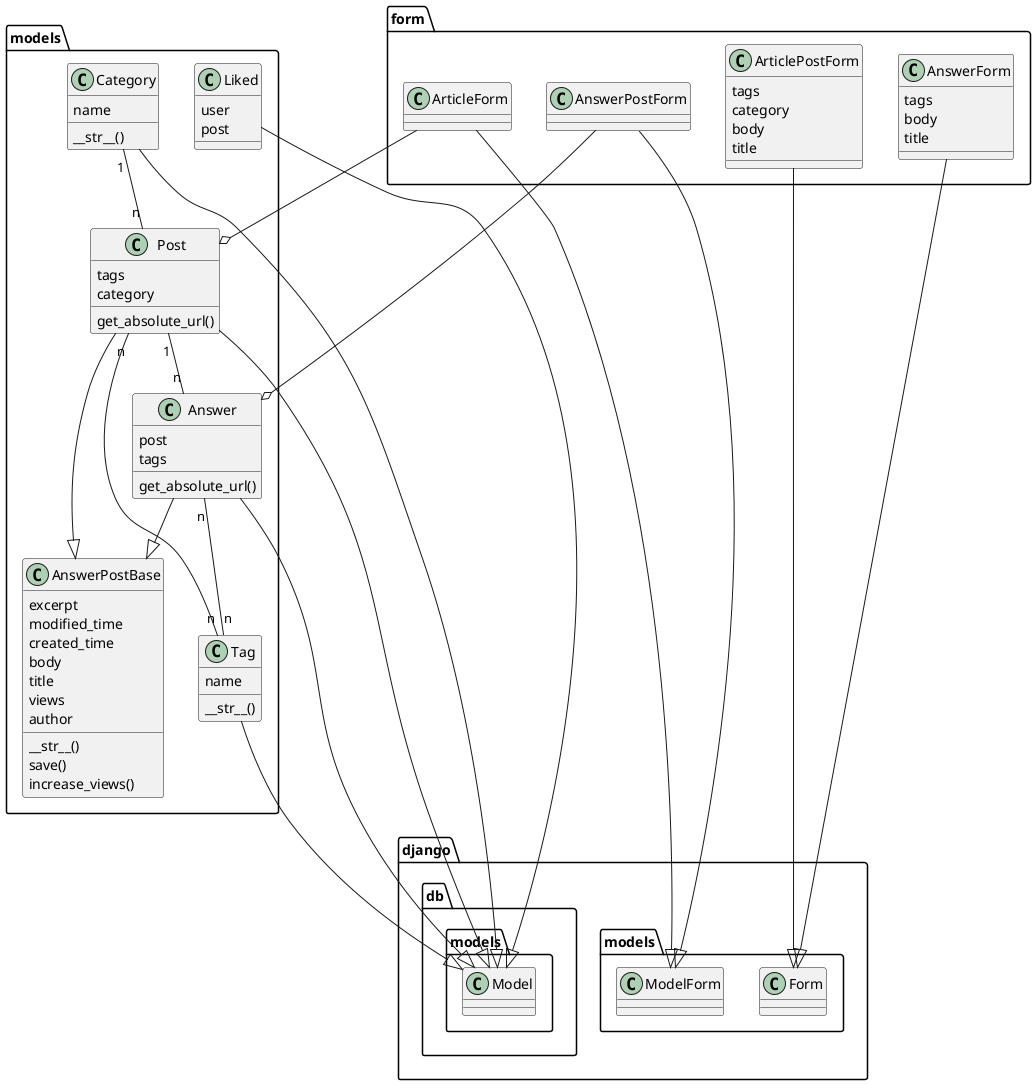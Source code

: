 @startuml blog-class

package django.models {
    class Form
    class ModelForm
}

package django.db.models {
    class Model
}

package models {
    class Category {
        name
        __str__()
    }
    class Tag {
        name
        __str__()
    }
    class AnswerPostBase {
        excerpt
        modified_time
        created_time
        body
        title
        views
        author
        __str__()
        save()
        increase_views()
    }
    class Post {
        tags
        category
        get_absolute_url()
    }
    class Answer {
        post
        tags
        get_absolute_url()
    }
    class Liked {
        user
        post
    }

    Post --|> AnswerPostBase
    Answer --|> AnswerPostBase

    Category "1" -- "n" Post
    Post "1" -- "n" Answer
    Post "n" -- "n" Tag
    Answer "n" -- "n" Tag


    Category --|> Model
    Liked --|> Model
    Answer --|> Model
    Post --|> Model
    Tag --|> Model
}


package form {
    class ArticlePostForm {
        tags
        category
        body
        title
    }
    class ArticleForm
    class AnswerForm {
        tags
        body
        title
    }
    class AnswerPostForm

    ArticlePostForm --|> Form

    ArticleForm --|> ModelForm
    ArticleForm --o Post

    AnswerForm --|> Form

    AnswerPostForm --|> ModelForm
    AnswerPostForm --o Answer
}

@enduml